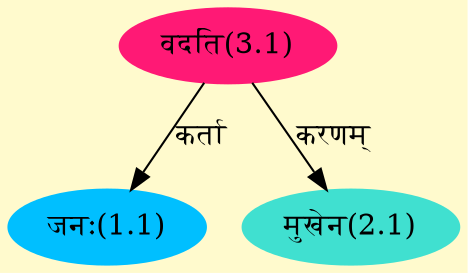 digraph G{
rankdir=BT;
 compound=true;
 bgcolor="lemonchiffon1";
Node1_1 [style=filled, color="#00BFFF" label = "जनः(1.1)"]
Node3_1 [style=filled, color="#FF1975" label = "वदति(3.1)"]
Node2_1 [style=filled, color="#40E0D0" label = "मुखेन(2.1)"]
/* Start of Relations section */

Node1_1 -> Node3_1 [  label="कर्ता"  dir="back" ]
Node2_1 -> Node3_1 [  label="करणम्"  dir="back" ]
}

